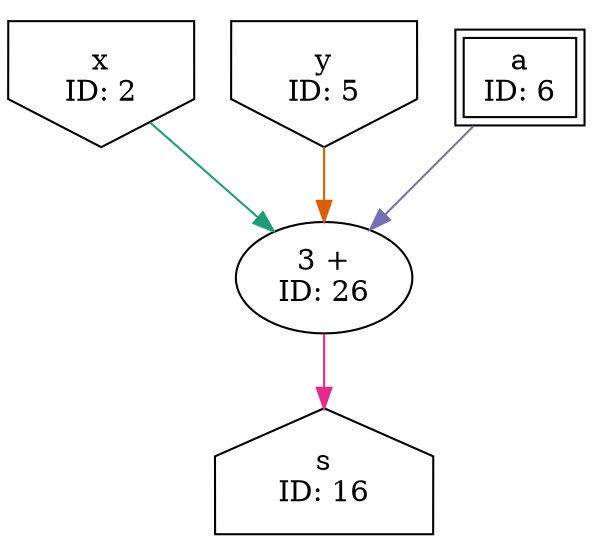 digraph MemStreamKernel_final{
	NodeInput2 [shape=invhouse, label="x\nID: 2"];
	NodeInput5 [shape=invhouse, label="y\nID: 5"];
	NodeInputMappedReg6 [shape=box, peripheries=2, label="a\nID: 6"];
	NodeTriAdd26 [label="3 +\nID: 26"];
	NodeOutput16 [shape=house, label="s\nID: 16"];
	NodeInput2 -> NodeTriAdd26[color="/dark28/1" photon_data="EDGE,SrcNode:2,SrcNodePort:data"];
	NodeInput5 -> NodeTriAdd26[color="/dark28/2" photon_data="EDGE,SrcNode:5,SrcNodePort:data"];
	NodeInputMappedReg6 -> NodeTriAdd26[color="/dark28/3" photon_data="EDGE,SrcNode:6,SrcNodePort:a"];
	NodeTriAdd26 -> NodeOutput16[color="/dark28/4" photon_data="EDGE,SrcNode:26,SrcNodePort:result"];
}
